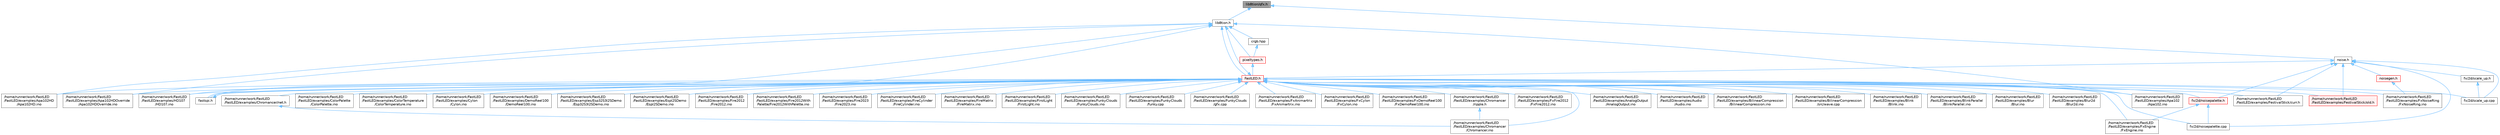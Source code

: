 digraph "lib8tion/qfx.h"
{
 // INTERACTIVE_SVG=YES
 // LATEX_PDF_SIZE
  bgcolor="transparent";
  edge [fontname=Helvetica,fontsize=10,labelfontname=Helvetica,labelfontsize=10];
  node [fontname=Helvetica,fontsize=10,shape=box,height=0.2,width=0.4];
  Node1 [id="Node000001",label="lib8tion/qfx.h",height=0.2,width=0.4,color="gray40", fillcolor="grey60", style="filled", fontcolor="black",tooltip=" "];
  Node1 -> Node2 [id="edge1_Node000001_Node000002",dir="back",color="steelblue1",style="solid",tooltip=" "];
  Node2 [id="Node000002",label="lib8tion.h",height=0.2,width=0.4,color="grey40", fillcolor="white", style="filled",URL="$df/da5/lib8tion_8h.html",tooltip="Fast, efficient 8-bit math functions specifically designed for high-performance LED programming."];
  Node2 -> Node3 [id="edge2_Node000002_Node000003",dir="back",color="steelblue1",style="solid",tooltip=" "];
  Node3 [id="Node000003",label="/home/runner/work/FastLED\l/FastLED/examples/Apa102\l/Apa102.ino",height=0.2,width=0.4,color="grey40", fillcolor="white", style="filled",URL="$dd/d0f/_apa102_8ino.html",tooltip=" "];
  Node2 -> Node4 [id="edge3_Node000002_Node000004",dir="back",color="steelblue1",style="solid",tooltip=" "];
  Node4 [id="Node000004",label="/home/runner/work/FastLED\l/FastLED/examples/Apa102HD\l/Apa102HD.ino",height=0.2,width=0.4,color="grey40", fillcolor="white", style="filled",URL="$d1/d75/_apa102_h_d_8ino.html",tooltip="Example showing how to use the APA102HD gamma correction."];
  Node2 -> Node5 [id="edge4_Node000002_Node000005",dir="back",color="steelblue1",style="solid",tooltip=" "];
  Node5 [id="Node000005",label="/home/runner/work/FastLED\l/FastLED/examples/Apa102HDOverride\l/Apa102HDOverride.ino",height=0.2,width=0.4,color="grey40", fillcolor="white", style="filled",URL="$d3/d6e/_apa102_h_d_override_8ino.html",tooltip=" "];
  Node2 -> Node6 [id="edge5_Node000002_Node000006",dir="back",color="steelblue1",style="solid",tooltip=" "];
  Node6 [id="Node000006",label="/home/runner/work/FastLED\l/FastLED/examples/HD107\l/HD107.ino",height=0.2,width=0.4,color="grey40", fillcolor="white", style="filled",URL="$dd/db4/_h_d107_8ino.html",tooltip="Example showing how to use the HD107 and HD which has built in gamma correction."];
  Node2 -> Node7 [id="edge6_Node000002_Node000007",dir="back",color="steelblue1",style="solid",tooltip=" "];
  Node7 [id="Node000007",label="FastLED.h",height=0.2,width=0.4,color="red", fillcolor="#FFF0F0", style="filled",URL="$db/d97/_fast_l_e_d_8h.html",tooltip="central include file for FastLED, defines the CFastLED class/object"];
  Node7 -> Node8 [id="edge7_Node000007_Node000008",dir="back",color="steelblue1",style="solid",tooltip=" "];
  Node8 [id="Node000008",label="/home/runner/work/FastLED\l/FastLED/examples/AnalogOutput\l/AnalogOutput.ino",height=0.2,width=0.4,color="grey40", fillcolor="white", style="filled",URL="$d5/d17/_analog_output_8ino.html",tooltip="Demonstrates how to use FastLED color functions even without a \"pixel-addressible\" smart LED strip."];
  Node7 -> Node3 [id="edge8_Node000007_Node000003",dir="back",color="steelblue1",style="solid",tooltip=" "];
  Node7 -> Node4 [id="edge9_Node000007_Node000004",dir="back",color="steelblue1",style="solid",tooltip=" "];
  Node7 -> Node5 [id="edge10_Node000007_Node000005",dir="back",color="steelblue1",style="solid",tooltip=" "];
  Node7 -> Node9 [id="edge11_Node000007_Node000009",dir="back",color="steelblue1",style="solid",tooltip=" "];
  Node9 [id="Node000009",label="/home/runner/work/FastLED\l/FastLED/examples/Audio\l/Audio.ino",height=0.2,width=0.4,color="grey40", fillcolor="white", style="filled",URL="$dc/d5d/_audio_8ino.html",tooltip=" "];
  Node7 -> Node10 [id="edge12_Node000007_Node000010",dir="back",color="steelblue1",style="solid",tooltip=" "];
  Node10 [id="Node000010",label="/home/runner/work/FastLED\l/FastLED/examples/BilinearCompression\l/BilinearCompression.ino",height=0.2,width=0.4,color="grey40", fillcolor="white", style="filled",URL="$da/d05/_bilinear_compression_8ino.html",tooltip=" "];
  Node7 -> Node11 [id="edge13_Node000007_Node000011",dir="back",color="steelblue1",style="solid",tooltip=" "];
  Node11 [id="Node000011",label="/home/runner/work/FastLED\l/FastLED/examples/BilinearCompression\l/src/wave.cpp",height=0.2,width=0.4,color="grey40", fillcolor="white", style="filled",URL="$d7/d15/examples_2_bilinear_compression_2src_2wave_8cpp.html",tooltip=" "];
  Node7 -> Node12 [id="edge14_Node000007_Node000012",dir="back",color="steelblue1",style="solid",tooltip=" "];
  Node12 [id="Node000012",label="/home/runner/work/FastLED\l/FastLED/examples/Blink\l/Blink.ino",height=0.2,width=0.4,color="grey40", fillcolor="white", style="filled",URL="$d0/dc3/_blink_8ino.html",tooltip="Blink the first LED of an LED strip."];
  Node7 -> Node13 [id="edge15_Node000007_Node000013",dir="back",color="steelblue1",style="solid",tooltip=" "];
  Node13 [id="Node000013",label="/home/runner/work/FastLED\l/FastLED/examples/BlinkParallel\l/BlinkParallel.ino",height=0.2,width=0.4,color="grey40", fillcolor="white", style="filled",URL="$d5/d4d/_blink_parallel_8ino.html",tooltip="Shows parallel usage of WS2812 strips."];
  Node7 -> Node14 [id="edge16_Node000007_Node000014",dir="back",color="steelblue1",style="solid",tooltip=" "];
  Node14 [id="Node000014",label="/home/runner/work/FastLED\l/FastLED/examples/Blur\l/Blur.ino",height=0.2,width=0.4,color="grey40", fillcolor="white", style="filled",URL="$d4/d0c/_blur_8ino.html",tooltip=" "];
  Node7 -> Node15 [id="edge17_Node000007_Node000015",dir="back",color="steelblue1",style="solid",tooltip=" "];
  Node15 [id="Node000015",label="/home/runner/work/FastLED\l/FastLED/examples/Blur2d\l/Blur2d.ino",height=0.2,width=0.4,color="grey40", fillcolor="white", style="filled",URL="$df/d42/_blur2d_8ino.html",tooltip=" "];
  Node7 -> Node16 [id="edge18_Node000007_Node000016",dir="back",color="steelblue1",style="solid",tooltip=" "];
  Node16 [id="Node000016",label="/home/runner/work/FastLED\l/FastLED/examples/Chromancer\l/Chromancer.ino",height=0.2,width=0.4,color="grey40", fillcolor="white", style="filled",URL="$d1/ddb/_chromancer_8ino.html",tooltip=" "];
  Node7 -> Node17 [id="edge19_Node000007_Node000017",dir="back",color="steelblue1",style="solid",tooltip=" "];
  Node17 [id="Node000017",label="/home/runner/work/FastLED\l/FastLED/examples/Chromancer/net.h",height=0.2,width=0.4,color="grey40", fillcolor="white", style="filled",URL="$d7/d97/net_8h.html",tooltip=" "];
  Node17 -> Node16 [id="edge20_Node000017_Node000016",dir="back",color="steelblue1",style="solid",tooltip=" "];
  Node7 -> Node18 [id="edge21_Node000007_Node000018",dir="back",color="steelblue1",style="solid",tooltip=" "];
  Node18 [id="Node000018",label="/home/runner/work/FastLED\l/FastLED/examples/Chromancer\l/ripple.h",height=0.2,width=0.4,color="grey40", fillcolor="white", style="filled",URL="$de/de3/ripple_8h.html",tooltip=" "];
  Node18 -> Node16 [id="edge22_Node000018_Node000016",dir="back",color="steelblue1",style="solid",tooltip=" "];
  Node7 -> Node19 [id="edge23_Node000007_Node000019",dir="back",color="steelblue1",style="solid",tooltip=" "];
  Node19 [id="Node000019",label="/home/runner/work/FastLED\l/FastLED/examples/ColorPalette\l/ColorPalette.ino",height=0.2,width=0.4,color="grey40", fillcolor="white", style="filled",URL="$d1/dc5/_color_palette_8ino.html",tooltip="Demonstrates how to use ColorPalettes."];
  Node7 -> Node20 [id="edge24_Node000007_Node000020",dir="back",color="steelblue1",style="solid",tooltip=" "];
  Node20 [id="Node000020",label="/home/runner/work/FastLED\l/FastLED/examples/ColorTemperature\l/ColorTemperature.ino",height=0.2,width=0.4,color="grey40", fillcolor="white", style="filled",URL="$d7/d22/_color_temperature_8ino.html",tooltip="Demonstrates how to use ColorTemperature based color correction."];
  Node7 -> Node21 [id="edge25_Node000007_Node000021",dir="back",color="steelblue1",style="solid",tooltip=" "];
  Node21 [id="Node000021",label="/home/runner/work/FastLED\l/FastLED/examples/Cylon\l/Cylon.ino",height=0.2,width=0.4,color="grey40", fillcolor="white", style="filled",URL="$d8/d97/_cylon_8ino.html",tooltip="An animation that moves a single LED back and forth as the entire strip changes."];
  Node7 -> Node22 [id="edge26_Node000007_Node000022",dir="back",color="steelblue1",style="solid",tooltip=" "];
  Node22 [id="Node000022",label="/home/runner/work/FastLED\l/FastLED/examples/DemoReel100\l/DemoReel100.ino",height=0.2,width=0.4,color="grey40", fillcolor="white", style="filled",URL="$d5/d25/_demo_reel100_8ino.html",tooltip="FastLED \"100 lines of code\" demo reel, showing off some effects."];
  Node7 -> Node23 [id="edge27_Node000007_Node000023",dir="back",color="steelblue1",style="solid",tooltip=" "];
  Node23 [id="Node000023",label="/home/runner/work/FastLED\l/FastLED/examples/Esp32S3I2SDemo\l/Esp32S3I2SDemo.ino",height=0.2,width=0.4,color="grey40", fillcolor="white", style="filled",URL="$db/de9/_esp32_s3_i2_s_demo_8ino.html",tooltip=" "];
  Node7 -> Node24 [id="edge28_Node000007_Node000024",dir="back",color="steelblue1",style="solid",tooltip=" "];
  Node24 [id="Node000024",label="/home/runner/work/FastLED\l/FastLED/examples/EspI2SDemo\l/EspI2SDemo.ino",height=0.2,width=0.4,color="grey40", fillcolor="white", style="filled",URL="$d8/d6e/_esp_i2_s_demo_8ino.html",tooltip=" "];
  Node7 -> Node25 [id="edge29_Node000007_Node000025",dir="back",color="steelblue1",style="solid",tooltip=" "];
  Node25 [id="Node000025",label="/home/runner/work/FastLED\l/FastLED/examples/FestivalStick/curr.h",height=0.2,width=0.4,color="grey40", fillcolor="white", style="filled",URL="$d4/d06/curr_8h.html",tooltip=" "];
  Node7 -> Node26 [id="edge30_Node000007_Node000026",dir="back",color="steelblue1",style="solid",tooltip=" "];
  Node26 [id="Node000026",label="/home/runner/work/FastLED\l/FastLED/examples/FestivalStick/old.h",height=0.2,width=0.4,color="red", fillcolor="#FFF0F0", style="filled",URL="$d7/da1/old_8h.html",tooltip=" "];
  Node7 -> Node28 [id="edge31_Node000007_Node000028",dir="back",color="steelblue1",style="solid",tooltip=" "];
  Node28 [id="Node000028",label="/home/runner/work/FastLED\l/FastLED/examples/Fire2012\l/Fire2012.ino",height=0.2,width=0.4,color="grey40", fillcolor="white", style="filled",URL="$d4/d26/_fire2012_8ino.html",tooltip="Simple one-dimensional fire animation."];
  Node7 -> Node29 [id="edge32_Node000007_Node000029",dir="back",color="steelblue1",style="solid",tooltip=" "];
  Node29 [id="Node000029",label="/home/runner/work/FastLED\l/FastLED/examples/Fire2012With\lPalette/Fire2012WithPalette.ino",height=0.2,width=0.4,color="grey40", fillcolor="white", style="filled",URL="$db/d92/_fire2012_with_palette_8ino.html",tooltip="Simple one-dimensional fire animation with a programmable color palette."];
  Node7 -> Node30 [id="edge33_Node000007_Node000030",dir="back",color="steelblue1",style="solid",tooltip=" "];
  Node30 [id="Node000030",label="/home/runner/work/FastLED\l/FastLED/examples/Fire2023\l/Fire2023.ino",height=0.2,width=0.4,color="grey40", fillcolor="white", style="filled",URL="$d8/d2c/_fire2023_8ino.html",tooltip=" "];
  Node7 -> Node31 [id="edge34_Node000007_Node000031",dir="back",color="steelblue1",style="solid",tooltip=" "];
  Node31 [id="Node000031",label="/home/runner/work/FastLED\l/FastLED/examples/FireCylinder\l/FireCylinder.ino",height=0.2,width=0.4,color="grey40", fillcolor="white", style="filled",URL="$df/d5c/_fire_cylinder_8ino.html",tooltip=" "];
  Node7 -> Node32 [id="edge35_Node000007_Node000032",dir="back",color="steelblue1",style="solid",tooltip=" "];
  Node32 [id="Node000032",label="/home/runner/work/FastLED\l/FastLED/examples/FireMatrix\l/FireMatrix.ino",height=0.2,width=0.4,color="grey40", fillcolor="white", style="filled",URL="$dc/dfc/_fire_matrix_8ino.html",tooltip=" "];
  Node7 -> Node33 [id="edge36_Node000007_Node000033",dir="back",color="steelblue1",style="solid",tooltip=" "];
  Node33 [id="Node000033",label="/home/runner/work/FastLED\l/FastLED/examples/FirstLight\l/FirstLight.ino",height=0.2,width=0.4,color="grey40", fillcolor="white", style="filled",URL="$de/d2b/_first_light_8ino.html",tooltip="Animate a white dot moving along a strip of LEDs."];
  Node7 -> Node34 [id="edge37_Node000007_Node000034",dir="back",color="steelblue1",style="solid",tooltip=" "];
  Node34 [id="Node000034",label="/home/runner/work/FastLED\l/FastLED/examples/FunkyClouds\l/FunkyClouds.ino",height=0.2,width=0.4,color="grey40", fillcolor="white", style="filled",URL="$d6/df4/_funky_clouds_8ino.html",tooltip=" "];
  Node7 -> Node35 [id="edge38_Node000007_Node000035",dir="back",color="steelblue1",style="solid",tooltip=" "];
  Node35 [id="Node000035",label="/home/runner/work/FastLED\l/FastLED/examples/FunkyClouds\l/funky.cpp",height=0.2,width=0.4,color="grey40", fillcolor="white", style="filled",URL="$d6/d43/funky_8cpp.html",tooltip=" "];
  Node7 -> Node36 [id="edge39_Node000007_Node000036",dir="back",color="steelblue1",style="solid",tooltip=" "];
  Node36 [id="Node000036",label="/home/runner/work/FastLED\l/FastLED/examples/FunkyClouds\l/gfx.cpp",height=0.2,width=0.4,color="grey40", fillcolor="white", style="filled",URL="$de/da1/gfx_8cpp.html",tooltip=" "];
  Node7 -> Node37 [id="edge40_Node000007_Node000037",dir="back",color="steelblue1",style="solid",tooltip=" "];
  Node37 [id="Node000037",label="/home/runner/work/FastLED\l/FastLED/examples/FxAnimartrix\l/FxAnimartrix.ino",height=0.2,width=0.4,color="grey40", fillcolor="white", style="filled",URL="$dd/d96/_fx_animartrix_8ino.html",tooltip=" "];
  Node7 -> Node38 [id="edge41_Node000007_Node000038",dir="back",color="steelblue1",style="solid",tooltip=" "];
  Node38 [id="Node000038",label="/home/runner/work/FastLED\l/FastLED/examples/FxCylon\l/FxCylon.ino",height=0.2,width=0.4,color="grey40", fillcolor="white", style="filled",URL="$db/d86/_fx_cylon_8ino.html",tooltip=" "];
  Node7 -> Node39 [id="edge42_Node000007_Node000039",dir="back",color="steelblue1",style="solid",tooltip=" "];
  Node39 [id="Node000039",label="/home/runner/work/FastLED\l/FastLED/examples/FxDemoReel100\l/FxDemoReel100.ino",height=0.2,width=0.4,color="grey40", fillcolor="white", style="filled",URL="$d1/d8f/_fx_demo_reel100_8ino.html",tooltip=" "];
  Node7 -> Node40 [id="edge43_Node000007_Node000040",dir="back",color="steelblue1",style="solid",tooltip=" "];
  Node40 [id="Node000040",label="/home/runner/work/FastLED\l/FastLED/examples/FxEngine\l/FxEngine.ino",height=0.2,width=0.4,color="grey40", fillcolor="white", style="filled",URL="$d6/d35/_fx_engine_8ino.html",tooltip="Demonstrates how to use the FxEngine to switch between different effects on a 2D LED matrix."];
  Node7 -> Node41 [id="edge44_Node000007_Node000041",dir="back",color="steelblue1",style="solid",tooltip=" "];
  Node41 [id="Node000041",label="/home/runner/work/FastLED\l/FastLED/examples/FxFire2012\l/FxFire2012.ino",height=0.2,width=0.4,color="grey40", fillcolor="white", style="filled",URL="$df/d57/_fx_fire2012_8ino.html",tooltip=" "];
  Node7 -> Node42 [id="edge45_Node000007_Node000042",dir="back",color="steelblue1",style="solid",tooltip=" "];
  Node42 [id="Node000042",label="/home/runner/work/FastLED\l/FastLED/examples/FxNoiseRing\l/FxNoiseRing.ino",height=0.2,width=0.4,color="grey40", fillcolor="white", style="filled",URL="$d3/dac/_fx_noise_ring_8ino.html",tooltip=" "];
  Node7 -> Node6 [id="edge46_Node000007_Node000006",dir="back",color="steelblue1",style="solid",tooltip=" "];
  Node7 -> Node90 [id="edge47_Node000007_Node000090",dir="back",color="steelblue1",style="solid",tooltip=" "];
  Node90 [id="Node000090",label="fastspi.h",height=0.2,width=0.4,color="grey40", fillcolor="white", style="filled",URL="$d6/ddc/fastspi_8h.html",tooltip="Serial peripheral interface (SPI) definitions per platform."];
  Node90 -> Node7 [id="edge48_Node000090_Node000007",dir="back",color="steelblue1",style="solid",tooltip=" "];
  Node7 -> Node113 [id="edge49_Node000007_Node000113",dir="back",color="steelblue1",style="solid",tooltip=" "];
  Node113 [id="Node000113",label="fx/2d/noisepalette.cpp",height=0.2,width=0.4,color="grey40", fillcolor="white", style="filled",URL="$d6/d66/noisepalette_8cpp.html",tooltip=" "];
  Node7 -> Node114 [id="edge50_Node000007_Node000114",dir="back",color="steelblue1",style="solid",tooltip=" "];
  Node114 [id="Node000114",label="fx/2d/noisepalette.h",height=0.2,width=0.4,color="red", fillcolor="#FFF0F0", style="filled",URL="$d6/dc7/noisepalette_8h.html",tooltip="Demonstrates how to mix noise generation with color palettes on a 2D LED matrix."];
  Node114 -> Node40 [id="edge51_Node000114_Node000040",dir="back",color="steelblue1",style="solid",tooltip=" "];
  Node114 -> Node113 [id="edge52_Node000114_Node000113",dir="back",color="steelblue1",style="solid",tooltip=" "];
  Node7 -> Node116 [id="edge53_Node000007_Node000116",dir="back",color="steelblue1",style="solid",tooltip=" "];
  Node116 [id="Node000116",label="fx/2d/scale_up.cpp",height=0.2,width=0.4,color="grey40", fillcolor="white", style="filled",URL="$dc/d8c/scale__up_8cpp.html",tooltip=" "];
  Node7 -> Node2 [id="edge54_Node000007_Node000002",dir="back",color="steelblue1",style="solid",tooltip=" "];
  Node2 -> Node136 [id="edge55_Node000002_Node000136",dir="back",color="steelblue1",style="solid",tooltip=" "];
  Node136 [id="Node000136",label="crgb.hpp",height=0.2,width=0.4,color="grey40", fillcolor="white", style="filled",URL="$d0/d4b/crgb_8hpp.html",tooltip="Defines utility functions for the red, green, and blue (RGB) pixel struct."];
  Node136 -> Node137 [id="edge56_Node000136_Node000137",dir="back",color="steelblue1",style="solid",tooltip=" "];
  Node137 [id="Node000137",label="pixeltypes.h",height=0.2,width=0.4,color="red", fillcolor="#FFF0F0", style="filled",URL="$d2/dba/pixeltypes_8h.html",tooltip="Includes defintions for RGB and HSV pixels."];
  Node137 -> Node7 [id="edge57_Node000137_Node000007",dir="back",color="steelblue1",style="solid",tooltip=" "];
  Node2 -> Node90 [id="edge58_Node000002_Node000090",dir="back",color="steelblue1",style="solid",tooltip=" "];
  Node2 -> Node137 [id="edge59_Node000002_Node000137",dir="back",color="steelblue1",style="solid",tooltip=" "];
  Node1 -> Node139 [id="edge60_Node000001_Node000139",dir="back",color="steelblue1",style="solid",tooltip=" "];
  Node139 [id="Node000139",label="noise.h",height=0.2,width=0.4,color="grey40", fillcolor="white", style="filled",URL="$d1/d31/noise_8h.html",tooltip="Functions to generate and fill arrays with noise."];
  Node139 -> Node25 [id="edge61_Node000139_Node000025",dir="back",color="steelblue1",style="solid",tooltip=" "];
  Node139 -> Node26 [id="edge62_Node000139_Node000026",dir="back",color="steelblue1",style="solid",tooltip=" "];
  Node139 -> Node7 [id="edge63_Node000139_Node000007",dir="back",color="steelblue1",style="solid",tooltip=" "];
  Node139 -> Node113 [id="edge64_Node000139_Node000113",dir="back",color="steelblue1",style="solid",tooltip=" "];
  Node139 -> Node114 [id="edge65_Node000139_Node000114",dir="back",color="steelblue1",style="solid",tooltip=" "];
  Node139 -> Node116 [id="edge66_Node000139_Node000116",dir="back",color="steelblue1",style="solid",tooltip=" "];
  Node139 -> Node140 [id="edge67_Node000139_Node000140",dir="back",color="steelblue1",style="solid",tooltip=" "];
  Node140 [id="Node000140",label="fx/2d/scale_up.h",height=0.2,width=0.4,color="grey40", fillcolor="white", style="filled",URL="$d2/d74/scale__up_8h.html",tooltip="Expands a grid using bilinear interpolation and scaling up."];
  Node140 -> Node116 [id="edge68_Node000140_Node000116",dir="back",color="steelblue1",style="solid",tooltip=" "];
  Node139 -> Node141 [id="edge69_Node000139_Node000141",dir="back",color="steelblue1",style="solid",tooltip=" "];
  Node141 [id="Node000141",label="noisegen.h",height=0.2,width=0.4,color="red", fillcolor="#FFF0F0", style="filled",URL="$d8/d10/noisegen_8h.html",tooltip="Noise generation classes."];
  Node141 -> Node42 [id="edge70_Node000141_Node000042",dir="back",color="steelblue1",style="solid",tooltip=" "];
}
